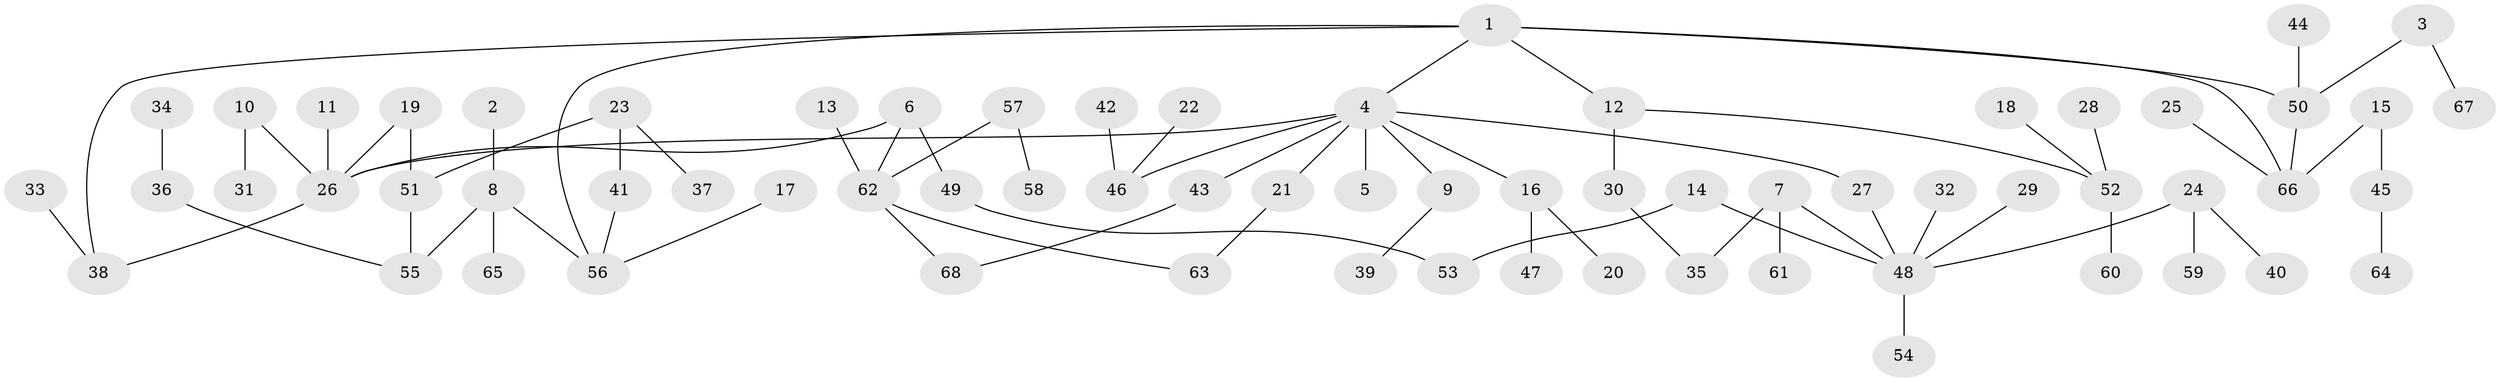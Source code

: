 // original degree distribution, {1: 0.4148148148148148, 5: 0.05185185185185185, 4: 0.08148148148148149, 7: 0.007407407407407408, 2: 0.32592592592592595, 3: 0.1037037037037037, 6: 0.014814814814814815}
// Generated by graph-tools (version 1.1) at 2025/25/03/09/25 03:25:34]
// undirected, 68 vertices, 75 edges
graph export_dot {
graph [start="1"]
  node [color=gray90,style=filled];
  1;
  2;
  3;
  4;
  5;
  6;
  7;
  8;
  9;
  10;
  11;
  12;
  13;
  14;
  15;
  16;
  17;
  18;
  19;
  20;
  21;
  22;
  23;
  24;
  25;
  26;
  27;
  28;
  29;
  30;
  31;
  32;
  33;
  34;
  35;
  36;
  37;
  38;
  39;
  40;
  41;
  42;
  43;
  44;
  45;
  46;
  47;
  48;
  49;
  50;
  51;
  52;
  53;
  54;
  55;
  56;
  57;
  58;
  59;
  60;
  61;
  62;
  63;
  64;
  65;
  66;
  67;
  68;
  1 -- 4 [weight=1.0];
  1 -- 12 [weight=1.0];
  1 -- 38 [weight=1.0];
  1 -- 50 [weight=1.0];
  1 -- 56 [weight=1.0];
  1 -- 66 [weight=1.0];
  2 -- 8 [weight=1.0];
  3 -- 50 [weight=1.0];
  3 -- 67 [weight=1.0];
  4 -- 5 [weight=1.0];
  4 -- 9 [weight=1.0];
  4 -- 16 [weight=1.0];
  4 -- 21 [weight=1.0];
  4 -- 26 [weight=1.0];
  4 -- 27 [weight=1.0];
  4 -- 43 [weight=1.0];
  4 -- 46 [weight=1.0];
  6 -- 26 [weight=1.0];
  6 -- 49 [weight=1.0];
  6 -- 62 [weight=1.0];
  7 -- 35 [weight=1.0];
  7 -- 48 [weight=1.0];
  7 -- 61 [weight=1.0];
  8 -- 55 [weight=1.0];
  8 -- 56 [weight=1.0];
  8 -- 65 [weight=1.0];
  9 -- 39 [weight=1.0];
  10 -- 26 [weight=1.0];
  10 -- 31 [weight=1.0];
  11 -- 26 [weight=1.0];
  12 -- 30 [weight=1.0];
  12 -- 52 [weight=1.0];
  13 -- 62 [weight=1.0];
  14 -- 48 [weight=1.0];
  14 -- 53 [weight=1.0];
  15 -- 45 [weight=1.0];
  15 -- 66 [weight=1.0];
  16 -- 20 [weight=1.0];
  16 -- 47 [weight=1.0];
  17 -- 56 [weight=1.0];
  18 -- 52 [weight=1.0];
  19 -- 26 [weight=1.0];
  19 -- 51 [weight=1.0];
  21 -- 63 [weight=1.0];
  22 -- 46 [weight=1.0];
  23 -- 37 [weight=1.0];
  23 -- 41 [weight=1.0];
  23 -- 51 [weight=1.0];
  24 -- 40 [weight=1.0];
  24 -- 48 [weight=1.0];
  24 -- 59 [weight=1.0];
  25 -- 66 [weight=1.0];
  26 -- 38 [weight=1.0];
  27 -- 48 [weight=1.0];
  28 -- 52 [weight=1.0];
  29 -- 48 [weight=1.0];
  30 -- 35 [weight=1.0];
  32 -- 48 [weight=1.0];
  33 -- 38 [weight=1.0];
  34 -- 36 [weight=1.0];
  36 -- 55 [weight=1.0];
  41 -- 56 [weight=1.0];
  42 -- 46 [weight=1.0];
  43 -- 68 [weight=1.0];
  44 -- 50 [weight=1.0];
  45 -- 64 [weight=1.0];
  48 -- 54 [weight=1.0];
  49 -- 53 [weight=1.0];
  50 -- 66 [weight=1.0];
  51 -- 55 [weight=1.0];
  52 -- 60 [weight=1.0];
  57 -- 58 [weight=1.0];
  57 -- 62 [weight=1.0];
  62 -- 63 [weight=1.0];
  62 -- 68 [weight=1.0];
}
